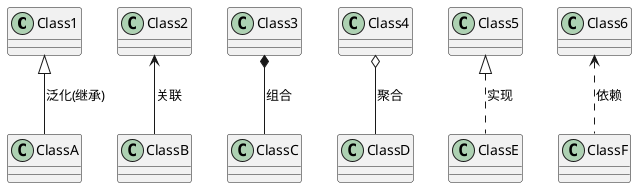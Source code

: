@startuml

Class1 <|-- ClassA:泛化(继承)
Class2 <-- ClassB:关联
Class3 *-- ClassC:组合
Class4 o-- ClassD:聚合
Class5 <|.. ClassE:实现
Class6 <.. ClassF:依赖

@enduml